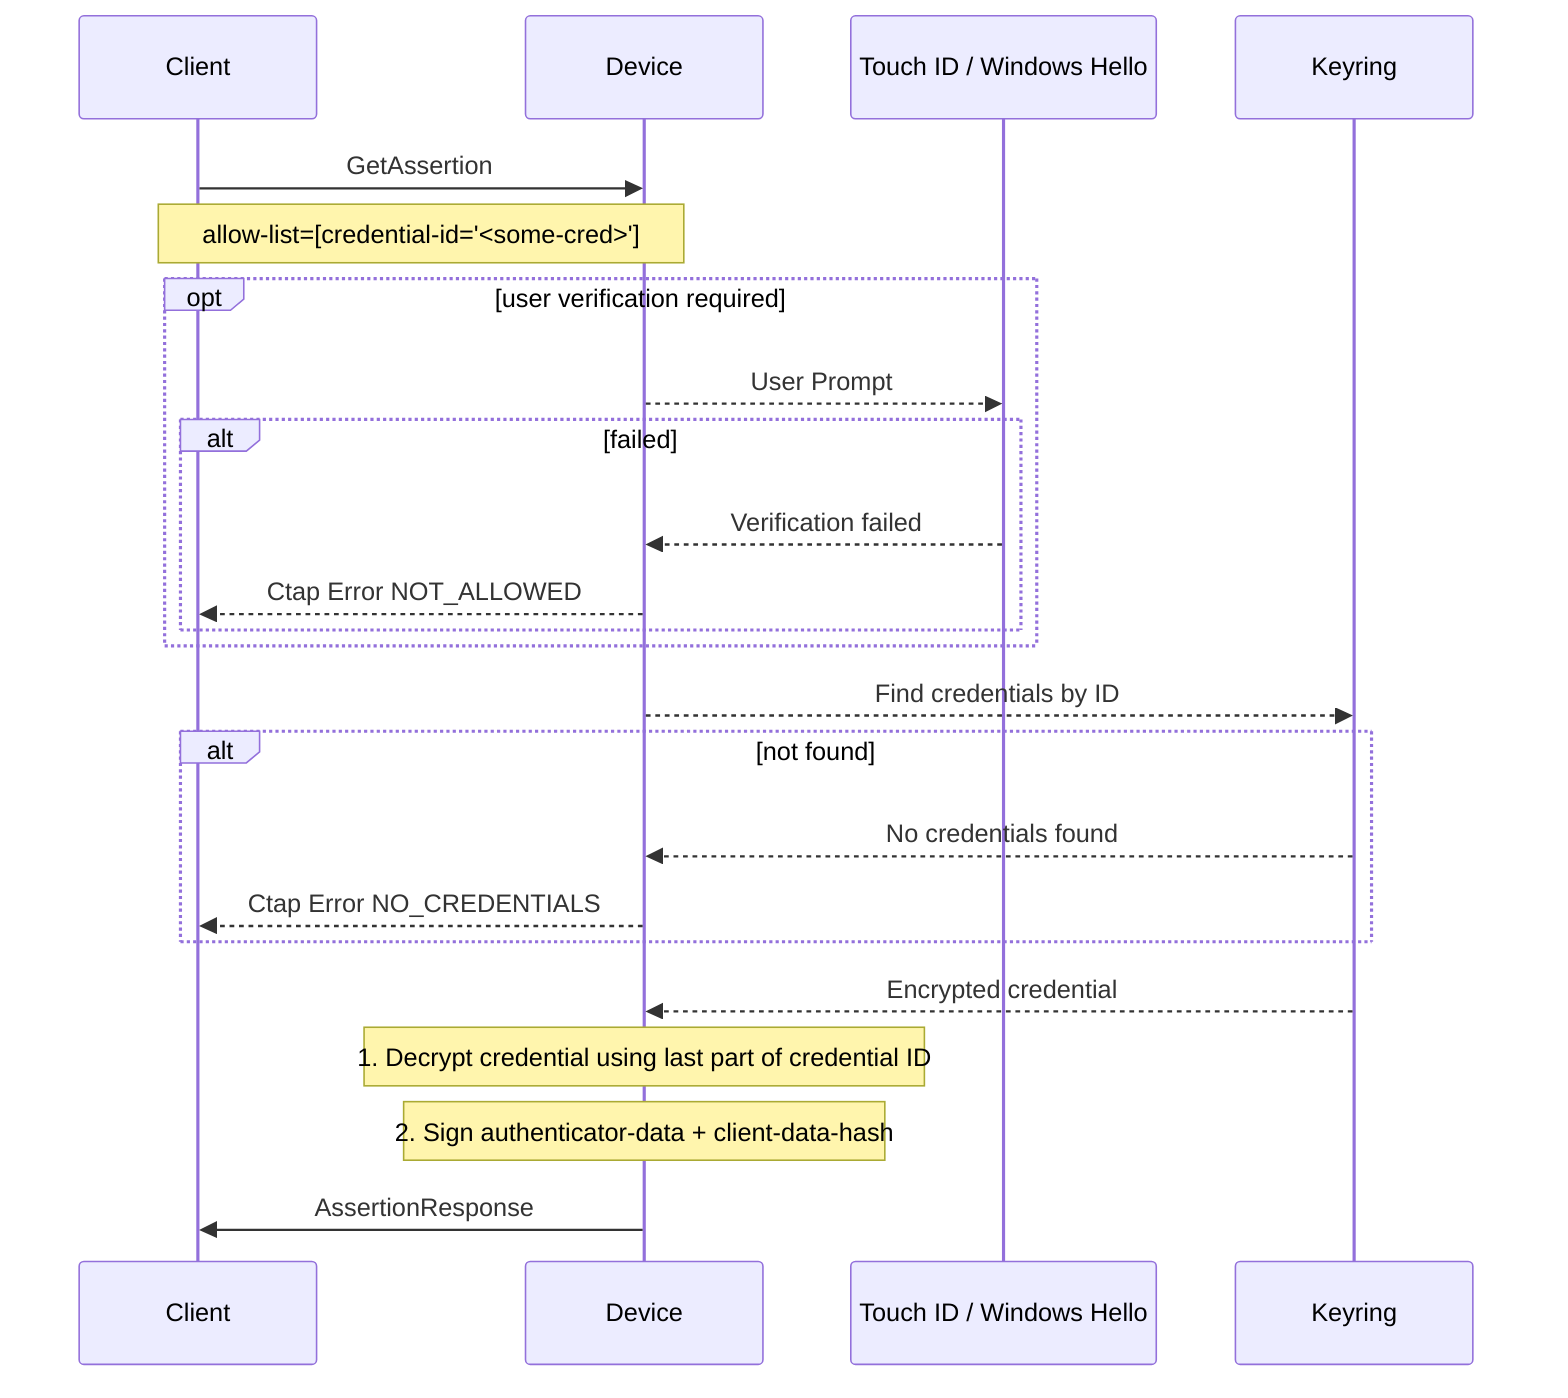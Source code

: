 sequenceDiagram
    Client->>Device: GetAssertion
    Note over Client,Device: allow-list=[credential-id='<some-cred>']

    opt user verification required
        Device-->>Touch ID / Windows Hello: User Prompt
        alt failed
            Touch ID / Windows Hello-->>Device: Verification failed
            Device-->>Client: Ctap Error NOT_ALLOWED
        end
    end

    Device-->>Keyring: Find credentials by ID
    alt not found
        Keyring-->>Device: No credentials found
        Device-->>Client: Ctap Error NO_CREDENTIALS
    end

    Keyring-->>Device: Encrypted credential
    Note over Device: 1. Decrypt credential using last part of credential ID
    Note over Device: 2. Sign authenticator-data + client-data-hash
    Device->>Client: AssertionResponse